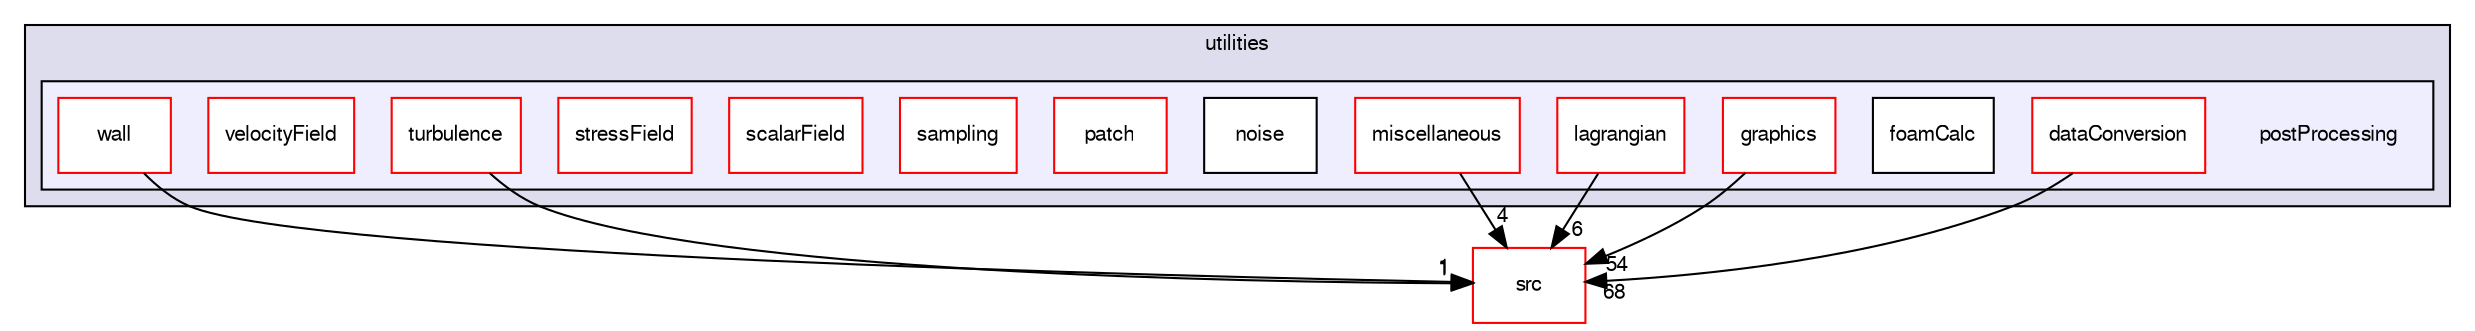 digraph "applications/utilities/postProcessing" {
  bgcolor=transparent;
  compound=true
  node [ fontsize="10", fontname="FreeSans"];
  edge [ labelfontsize="10", labelfontname="FreeSans"];
  subgraph clusterdir_a740ba71acc8f57051af57c325cf1aa6 {
    graph [ bgcolor="#ddddee", pencolor="black", label="utilities" fontname="FreeSans", fontsize="10", URL="dir_a740ba71acc8f57051af57c325cf1aa6.html"]
  subgraph clusterdir_b0c2b0d6e5b08bdff054b28f26ba51e7 {
    graph [ bgcolor="#eeeeff", pencolor="black", label="" URL="dir_b0c2b0d6e5b08bdff054b28f26ba51e7.html"];
    dir_b0c2b0d6e5b08bdff054b28f26ba51e7 [shape=plaintext label="postProcessing"];
    dir_287a8ee951d3c46055211652d30251ed [shape=box label="dataConversion" color="red" fillcolor="white" style="filled" URL="dir_287a8ee951d3c46055211652d30251ed.html"];
    dir_4dd25d9501d3bc49882994d5babb5707 [shape=box label="foamCalc" color="black" fillcolor="white" style="filled" URL="dir_4dd25d9501d3bc49882994d5babb5707.html"];
    dir_38c5defe3ffc9983e83b19b4a8212ceb [shape=box label="graphics" color="red" fillcolor="white" style="filled" URL="dir_38c5defe3ffc9983e83b19b4a8212ceb.html"];
    dir_1411ee221da8c78d686bfb322a9cbb04 [shape=box label="lagrangian" color="red" fillcolor="white" style="filled" URL="dir_1411ee221da8c78d686bfb322a9cbb04.html"];
    dir_2e3c7ef0b2b6965fe976cda0e513e145 [shape=box label="miscellaneous" color="red" fillcolor="white" style="filled" URL="dir_2e3c7ef0b2b6965fe976cda0e513e145.html"];
    dir_776f617f8e9e0acb10e33f8c25a5c6fe [shape=box label="noise" color="black" fillcolor="white" style="filled" URL="dir_776f617f8e9e0acb10e33f8c25a5c6fe.html"];
    dir_8e1906c6fdbdcdbadb34123e8e3eb41f [shape=box label="patch" color="red" fillcolor="white" style="filled" URL="dir_8e1906c6fdbdcdbadb34123e8e3eb41f.html"];
    dir_4d7994e741bed45388f82519ccb6ddef [shape=box label="sampling" color="red" fillcolor="white" style="filled" URL="dir_4d7994e741bed45388f82519ccb6ddef.html"];
    dir_c66f7090124d66a2bfe2c7c055838fb8 [shape=box label="scalarField" color="red" fillcolor="white" style="filled" URL="dir_c66f7090124d66a2bfe2c7c055838fb8.html"];
    dir_0bde64f6bf5a11a77fbea0c88af383f2 [shape=box label="stressField" color="red" fillcolor="white" style="filled" URL="dir_0bde64f6bf5a11a77fbea0c88af383f2.html"];
    dir_efa815437fc2dd6547097aa5d76505dd [shape=box label="turbulence" color="red" fillcolor="white" style="filled" URL="dir_efa815437fc2dd6547097aa5d76505dd.html"];
    dir_31d73b4cf03cda8c2fb51c01c16bda9c [shape=box label="velocityField" color="red" fillcolor="white" style="filled" URL="dir_31d73b4cf03cda8c2fb51c01c16bda9c.html"];
    dir_147ee726b00c23463d23889fa0ad4e9e [shape=box label="wall" color="red" fillcolor="white" style="filled" URL="dir_147ee726b00c23463d23889fa0ad4e9e.html"];
  }
  }
  dir_68267d1309a1af8e8297ef4c3efbcdba [shape=box label="src" color="red" URL="dir_68267d1309a1af8e8297ef4c3efbcdba.html"];
  dir_38c5defe3ffc9983e83b19b4a8212ceb->dir_68267d1309a1af8e8297ef4c3efbcdba [headlabel="54", labeldistance=1.5 headhref="dir_000460_000568.html"];
  dir_2e3c7ef0b2b6965fe976cda0e513e145->dir_68267d1309a1af8e8297ef4c3efbcdba [headlabel="4", labeldistance=1.5 headhref="dir_000477_000568.html"];
  dir_1411ee221da8c78d686bfb322a9cbb04->dir_68267d1309a1af8e8297ef4c3efbcdba [headlabel="6", labeldistance=1.5 headhref="dir_000474_000568.html"];
  dir_147ee726b00c23463d23889fa0ad4e9e->dir_68267d1309a1af8e8297ef4c3efbcdba [headlabel="1", labeldistance=1.5 headhref="dir_000482_000568.html"];
  dir_287a8ee951d3c46055211652d30251ed->dir_68267d1309a1af8e8297ef4c3efbcdba [headlabel="68", labeldistance=1.5 headhref="dir_000314_000568.html"];
  dir_efa815437fc2dd6547097aa5d76505dd->dir_68267d1309a1af8e8297ef4c3efbcdba [headlabel="1", labeldistance=1.5 headhref="dir_000480_000568.html"];
}
